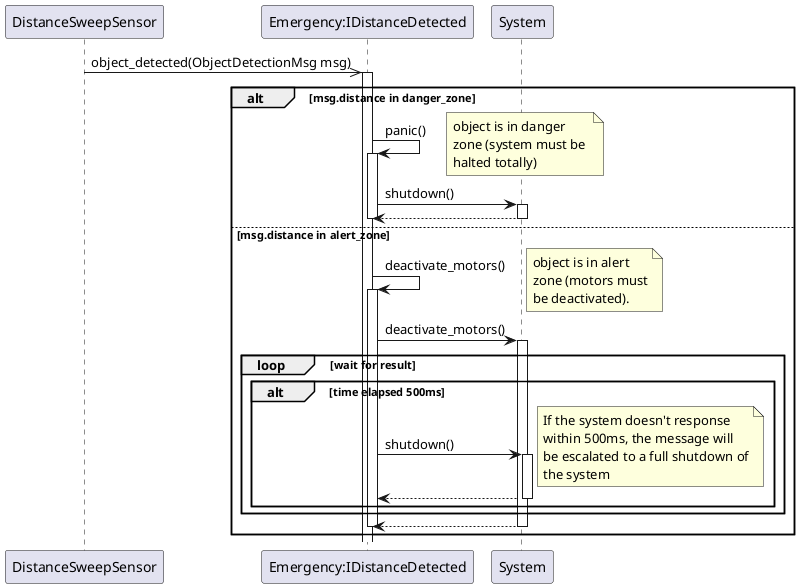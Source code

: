 @startuml Component Trace


participant sensor as "DistanceSweepSensor"
participant emergency as "Emergency:IDistanceDetected"
participant system as "System"

sensor ->> emergency : object_detected(ObjectDetectionMsg msg)
activate emergency

alt msg.distance in danger_zone
    emergency -> emergency : panic()
    
    note right
    object is in danger 
    zone (system must be 
    halted totally)
    end note

    activate emergency
    emergency -> system : shutdown()
    activate system
    emergency <-- system
    deactivate system
    deactivate emergency
else msg.distance in alert_zone
    ' object is in alert zone (motors must be deactivated)
    emergency -> emergency : deactivate_motors()
    
    note right
    object is in alert 
    zone (motors must
    be deactivated).
    end note

    activate emergency
    emergency -> system : deactivate_motors()
    activate system
    ' the system must response withing 500ms, otherwise
    ' the total system will be shutdown
    loop wait for result
        alt time elapsed 500ms
        
            emergency -> system : shutdown()
        
            note right
            If the system doesn't response
            within 500ms, the message will
            be escalated to a full shutdown of
            the system
            end note

            activate system
            emergency <-- system
            deactivate system 
        end
    end
    system ---> emergency
    deactivate system
    deactivate emergency
end


@enduml